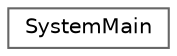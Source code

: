 digraph "クラス階層図"
{
 // LATEX_PDF_SIZE
  bgcolor="transparent";
  edge [fontname=Helvetica,fontsize=10,labelfontname=Helvetica,labelfontsize=10];
  node [fontname=Helvetica,fontsize=10,shape=box,height=0.2,width=0.4];
  rankdir="LR";
  Node0 [id="Node000000",label="SystemMain",height=0.2,width=0.4,color="grey40", fillcolor="white", style="filled",URL="$class_system_main.html",tooltip="中〜大規模な設計において，int mainになんでも詰め込むわけにはいかないため，このクラスにまとめる．"];
}
